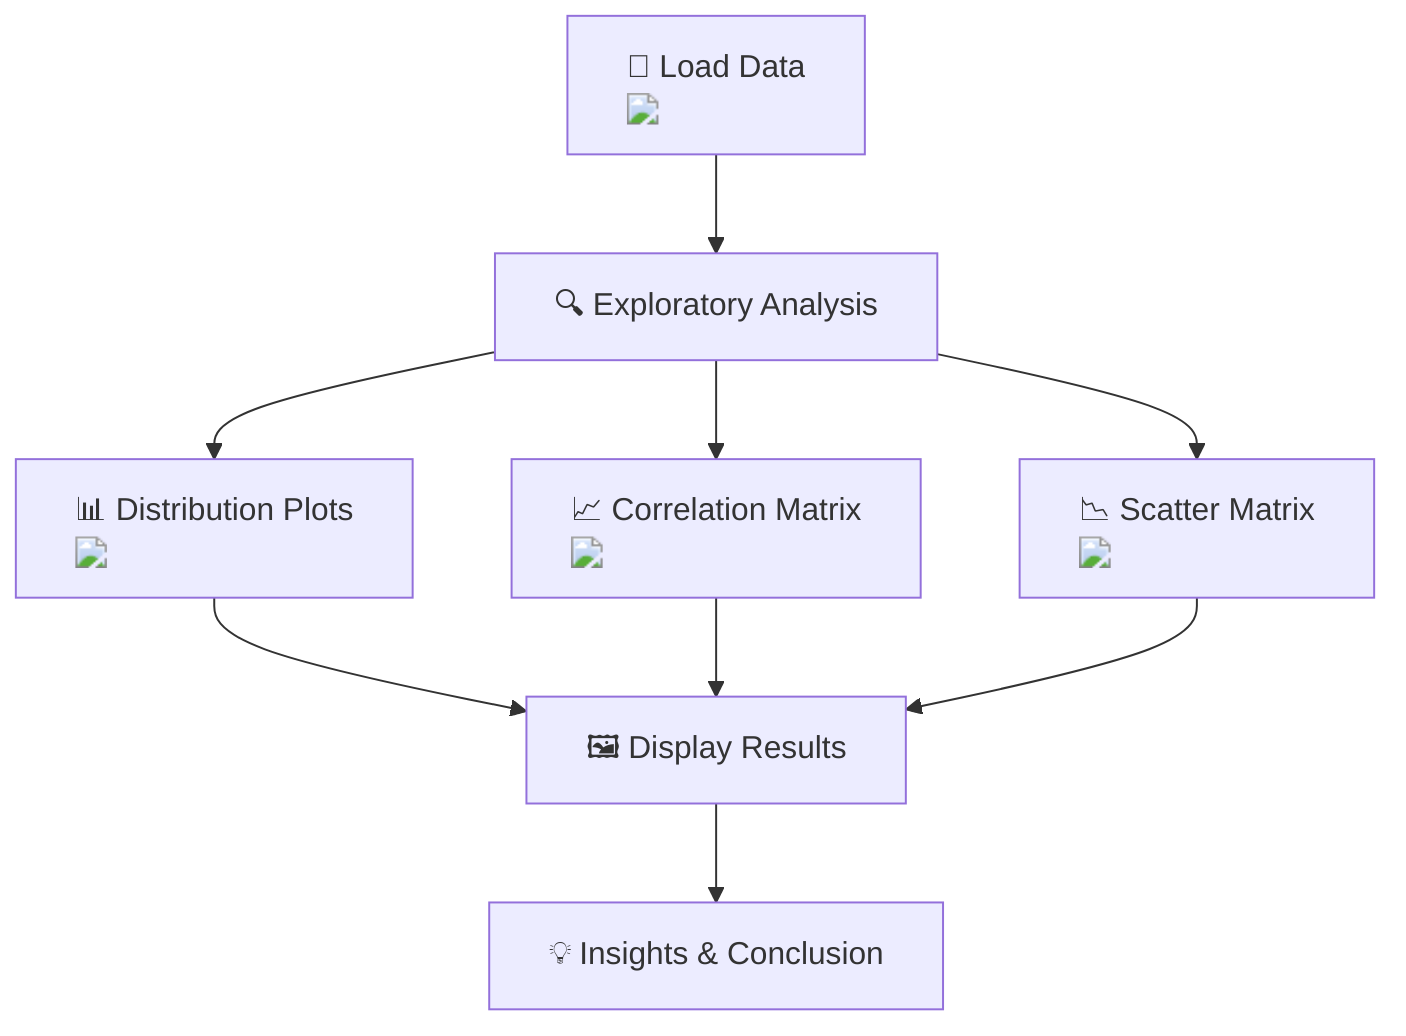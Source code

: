 flowchart TD
    A["📁 Load Data <img src='file.svg' />"] --> B["🔍 Exploratory Analysis"]
    B --> C["📊 Distribution Plots <img src='dummy_plots/hist_template.svg' />"]
    B --> D["📈 Correlation Matrix <img src='dummy_plots/scatter_plot_template.svg' />"]
    B --> E["📉 Scatter Matrix <img src='dummy_plots/scatter_plot_template.svg' />"]
    C --> F["🖼️ Display Results"]
    D --> F
    E --> F
    F --> G["💡 Insights & Conclusion"]